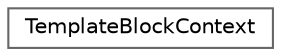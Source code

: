 digraph "Graphical Class Hierarchy"
{
 // INTERACTIVE_SVG=YES
 // LATEX_PDF_SIZE
  bgcolor="transparent";
  edge [fontname=Helvetica,fontsize=10,labelfontname=Helvetica,labelfontsize=10];
  node [fontname=Helvetica,fontsize=10,shape=box,height=0.2,width=0.4];
  rankdir="LR";
  Node0 [label="TemplateBlockContext",height=0.2,width=0.4,color="grey40", fillcolor="white", style="filled",URL="$dc/d7f/class_template_block_context.html",tooltip="Class holding stacks of blocks available in the context."];
}
